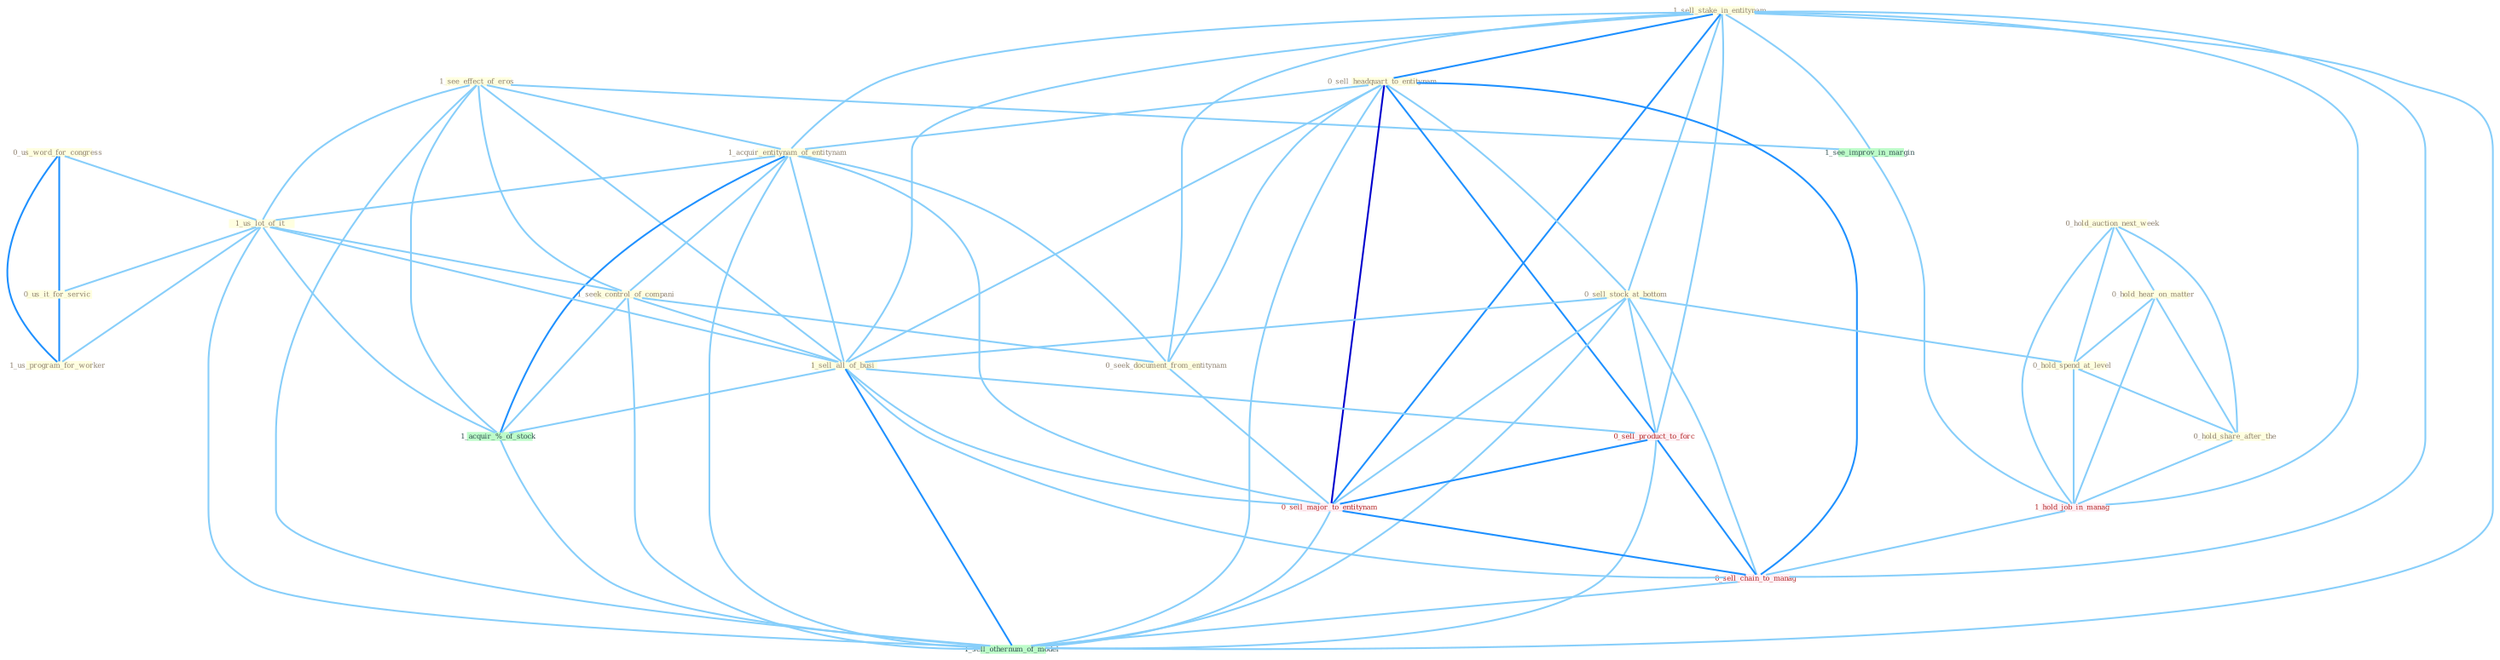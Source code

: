 Graph G{ 
    node
    [shape=polygon,style=filled,width=.5,height=.06,color="#BDFCC9",fixedsize=true,fontsize=4,
    fontcolor="#2f4f4f"];
    {node
    [color="#ffffe0", fontcolor="#8b7d6b"] "1_see_effect_of_eros " "1_sell_stake_in_entitynam " "0_sell_headquart_to_entitynam " "0_hold_auction_next_week " "0_sell_stock_at_bottom " "0_hold_hear_on_matter " "0_us_word_for_congress " "1_acquir_entitynam_of_entitynam " "1_us_lot_of_it " "0_hold_spend_at_level " "1_seek_control_of_compani " "0_hold_share_after_the " "0_us_it_for_servic " "1_sell_all_of_busi " "1_us_program_for_worker " "0_seek_document_from_entitynam "}
{node [color="#fff0f5", fontcolor="#b22222"] "1_hold_job_in_manag " "0_sell_product_to_forc " "0_sell_major_to_entitynam " "0_sell_chain_to_manag "}
edge [color="#B0E2FF"];

	"1_see_effect_of_eros " -- "1_acquir_entitynam_of_entitynam " [w="1", color="#87cefa" ];
	"1_see_effect_of_eros " -- "1_us_lot_of_it " [w="1", color="#87cefa" ];
	"1_see_effect_of_eros " -- "1_seek_control_of_compani " [w="1", color="#87cefa" ];
	"1_see_effect_of_eros " -- "1_sell_all_of_busi " [w="1", color="#87cefa" ];
	"1_see_effect_of_eros " -- "1_see_improv_in_margin " [w="1", color="#87cefa" ];
	"1_see_effect_of_eros " -- "1_acquir_%_of_stock " [w="1", color="#87cefa" ];
	"1_see_effect_of_eros " -- "1_sell_othernum_of_model " [w="1", color="#87cefa" ];
	"1_sell_stake_in_entitynam " -- "0_sell_headquart_to_entitynam " [w="2", color="#1e90ff" , len=0.8];
	"1_sell_stake_in_entitynam " -- "0_sell_stock_at_bottom " [w="1", color="#87cefa" ];
	"1_sell_stake_in_entitynam " -- "1_acquir_entitynam_of_entitynam " [w="1", color="#87cefa" ];
	"1_sell_stake_in_entitynam " -- "1_sell_all_of_busi " [w="1", color="#87cefa" ];
	"1_sell_stake_in_entitynam " -- "0_seek_document_from_entitynam " [w="1", color="#87cefa" ];
	"1_sell_stake_in_entitynam " -- "1_see_improv_in_margin " [w="1", color="#87cefa" ];
	"1_sell_stake_in_entitynam " -- "1_hold_job_in_manag " [w="1", color="#87cefa" ];
	"1_sell_stake_in_entitynam " -- "0_sell_product_to_forc " [w="1", color="#87cefa" ];
	"1_sell_stake_in_entitynam " -- "0_sell_major_to_entitynam " [w="2", color="#1e90ff" , len=0.8];
	"1_sell_stake_in_entitynam " -- "0_sell_chain_to_manag " [w="1", color="#87cefa" ];
	"1_sell_stake_in_entitynam " -- "1_sell_othernum_of_model " [w="1", color="#87cefa" ];
	"0_sell_headquart_to_entitynam " -- "0_sell_stock_at_bottom " [w="1", color="#87cefa" ];
	"0_sell_headquart_to_entitynam " -- "1_acquir_entitynam_of_entitynam " [w="1", color="#87cefa" ];
	"0_sell_headquart_to_entitynam " -- "1_sell_all_of_busi " [w="1", color="#87cefa" ];
	"0_sell_headquart_to_entitynam " -- "0_seek_document_from_entitynam " [w="1", color="#87cefa" ];
	"0_sell_headquart_to_entitynam " -- "0_sell_product_to_forc " [w="2", color="#1e90ff" , len=0.8];
	"0_sell_headquart_to_entitynam " -- "0_sell_major_to_entitynam " [w="3", color="#0000cd" , len=0.6];
	"0_sell_headquart_to_entitynam " -- "0_sell_chain_to_manag " [w="2", color="#1e90ff" , len=0.8];
	"0_sell_headquart_to_entitynam " -- "1_sell_othernum_of_model " [w="1", color="#87cefa" ];
	"0_hold_auction_next_week " -- "0_hold_hear_on_matter " [w="1", color="#87cefa" ];
	"0_hold_auction_next_week " -- "0_hold_spend_at_level " [w="1", color="#87cefa" ];
	"0_hold_auction_next_week " -- "0_hold_share_after_the " [w="1", color="#87cefa" ];
	"0_hold_auction_next_week " -- "1_hold_job_in_manag " [w="1", color="#87cefa" ];
	"0_sell_stock_at_bottom " -- "0_hold_spend_at_level " [w="1", color="#87cefa" ];
	"0_sell_stock_at_bottom " -- "1_sell_all_of_busi " [w="1", color="#87cefa" ];
	"0_sell_stock_at_bottom " -- "0_sell_product_to_forc " [w="1", color="#87cefa" ];
	"0_sell_stock_at_bottom " -- "0_sell_major_to_entitynam " [w="1", color="#87cefa" ];
	"0_sell_stock_at_bottom " -- "0_sell_chain_to_manag " [w="1", color="#87cefa" ];
	"0_sell_stock_at_bottom " -- "1_sell_othernum_of_model " [w="1", color="#87cefa" ];
	"0_hold_hear_on_matter " -- "0_hold_spend_at_level " [w="1", color="#87cefa" ];
	"0_hold_hear_on_matter " -- "0_hold_share_after_the " [w="1", color="#87cefa" ];
	"0_hold_hear_on_matter " -- "1_hold_job_in_manag " [w="1", color="#87cefa" ];
	"0_us_word_for_congress " -- "1_us_lot_of_it " [w="1", color="#87cefa" ];
	"0_us_word_for_congress " -- "0_us_it_for_servic " [w="2", color="#1e90ff" , len=0.8];
	"0_us_word_for_congress " -- "1_us_program_for_worker " [w="2", color="#1e90ff" , len=0.8];
	"1_acquir_entitynam_of_entitynam " -- "1_us_lot_of_it " [w="1", color="#87cefa" ];
	"1_acquir_entitynam_of_entitynam " -- "1_seek_control_of_compani " [w="1", color="#87cefa" ];
	"1_acquir_entitynam_of_entitynam " -- "1_sell_all_of_busi " [w="1", color="#87cefa" ];
	"1_acquir_entitynam_of_entitynam " -- "0_seek_document_from_entitynam " [w="1", color="#87cefa" ];
	"1_acquir_entitynam_of_entitynam " -- "1_acquir_%_of_stock " [w="2", color="#1e90ff" , len=0.8];
	"1_acquir_entitynam_of_entitynam " -- "0_sell_major_to_entitynam " [w="1", color="#87cefa" ];
	"1_acquir_entitynam_of_entitynam " -- "1_sell_othernum_of_model " [w="1", color="#87cefa" ];
	"1_us_lot_of_it " -- "1_seek_control_of_compani " [w="1", color="#87cefa" ];
	"1_us_lot_of_it " -- "0_us_it_for_servic " [w="1", color="#87cefa" ];
	"1_us_lot_of_it " -- "1_sell_all_of_busi " [w="1", color="#87cefa" ];
	"1_us_lot_of_it " -- "1_us_program_for_worker " [w="1", color="#87cefa" ];
	"1_us_lot_of_it " -- "1_acquir_%_of_stock " [w="1", color="#87cefa" ];
	"1_us_lot_of_it " -- "1_sell_othernum_of_model " [w="1", color="#87cefa" ];
	"0_hold_spend_at_level " -- "0_hold_share_after_the " [w="1", color="#87cefa" ];
	"0_hold_spend_at_level " -- "1_hold_job_in_manag " [w="1", color="#87cefa" ];
	"1_seek_control_of_compani " -- "1_sell_all_of_busi " [w="1", color="#87cefa" ];
	"1_seek_control_of_compani " -- "0_seek_document_from_entitynam " [w="1", color="#87cefa" ];
	"1_seek_control_of_compani " -- "1_acquir_%_of_stock " [w="1", color="#87cefa" ];
	"1_seek_control_of_compani " -- "1_sell_othernum_of_model " [w="1", color="#87cefa" ];
	"0_hold_share_after_the " -- "1_hold_job_in_manag " [w="1", color="#87cefa" ];
	"0_us_it_for_servic " -- "1_us_program_for_worker " [w="2", color="#1e90ff" , len=0.8];
	"1_sell_all_of_busi " -- "1_acquir_%_of_stock " [w="1", color="#87cefa" ];
	"1_sell_all_of_busi " -- "0_sell_product_to_forc " [w="1", color="#87cefa" ];
	"1_sell_all_of_busi " -- "0_sell_major_to_entitynam " [w="1", color="#87cefa" ];
	"1_sell_all_of_busi " -- "0_sell_chain_to_manag " [w="1", color="#87cefa" ];
	"1_sell_all_of_busi " -- "1_sell_othernum_of_model " [w="2", color="#1e90ff" , len=0.8];
	"0_seek_document_from_entitynam " -- "0_sell_major_to_entitynam " [w="1", color="#87cefa" ];
	"1_see_improv_in_margin " -- "1_hold_job_in_manag " [w="1", color="#87cefa" ];
	"1_acquir_%_of_stock " -- "1_sell_othernum_of_model " [w="1", color="#87cefa" ];
	"1_hold_job_in_manag " -- "0_sell_chain_to_manag " [w="1", color="#87cefa" ];
	"0_sell_product_to_forc " -- "0_sell_major_to_entitynam " [w="2", color="#1e90ff" , len=0.8];
	"0_sell_product_to_forc " -- "0_sell_chain_to_manag " [w="2", color="#1e90ff" , len=0.8];
	"0_sell_product_to_forc " -- "1_sell_othernum_of_model " [w="1", color="#87cefa" ];
	"0_sell_major_to_entitynam " -- "0_sell_chain_to_manag " [w="2", color="#1e90ff" , len=0.8];
	"0_sell_major_to_entitynam " -- "1_sell_othernum_of_model " [w="1", color="#87cefa" ];
	"0_sell_chain_to_manag " -- "1_sell_othernum_of_model " [w="1", color="#87cefa" ];
}